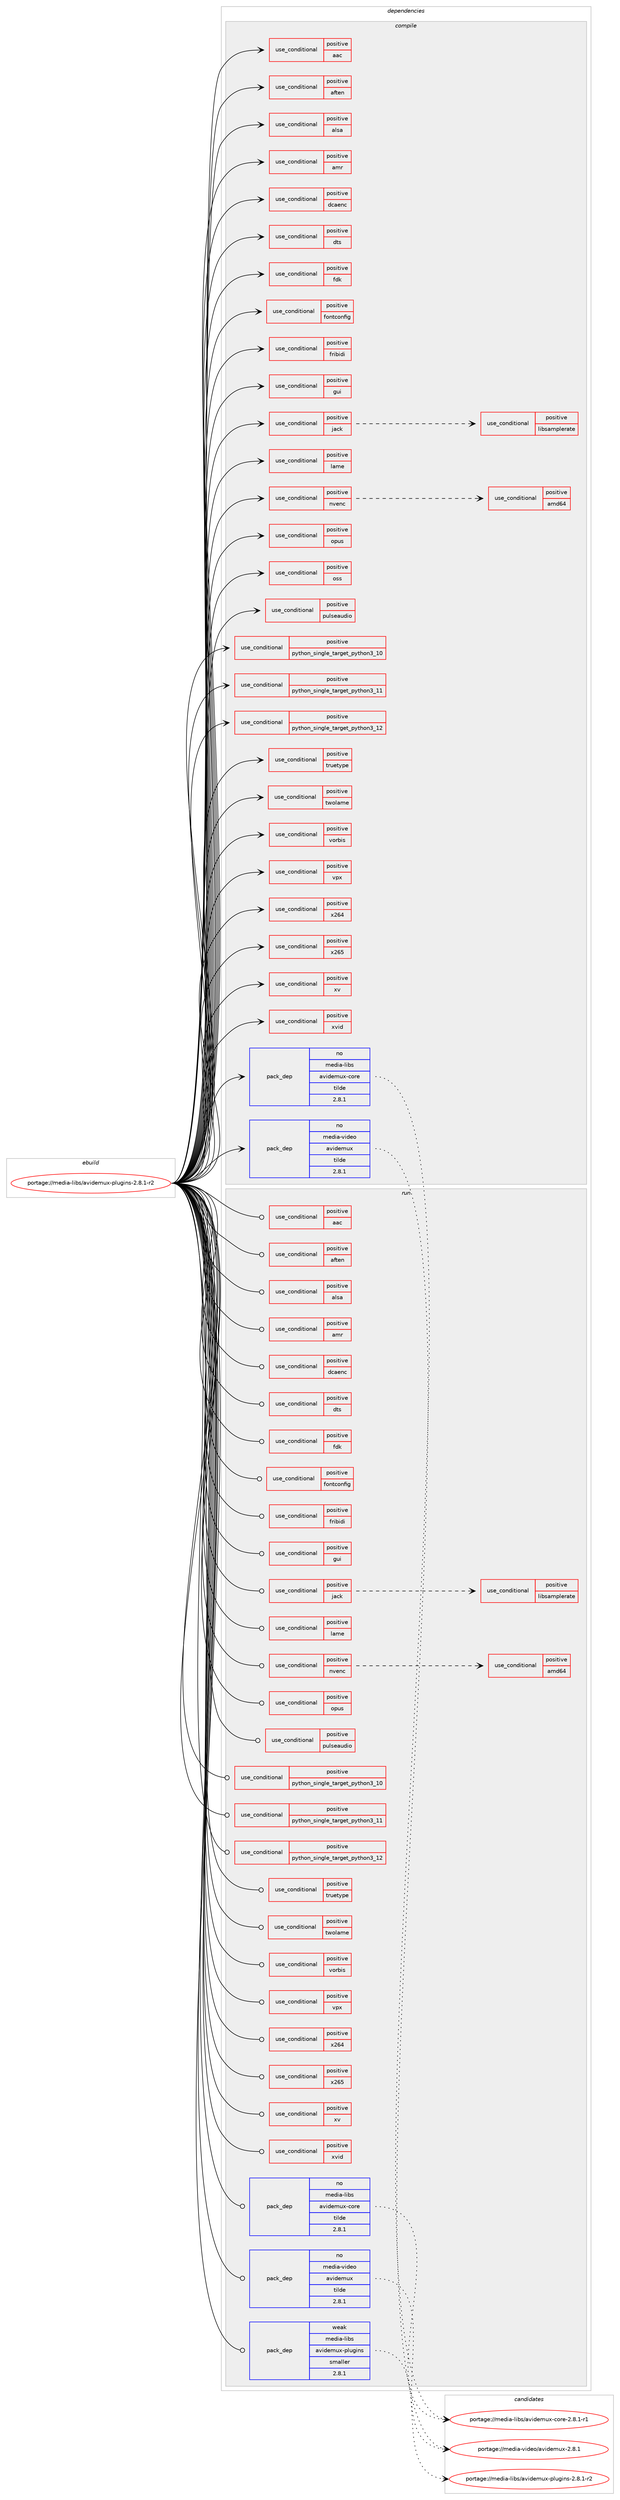 digraph prolog {

# *************
# Graph options
# *************

newrank=true;
concentrate=true;
compound=true;
graph [rankdir=LR,fontname=Helvetica,fontsize=10,ranksep=1.5];#, ranksep=2.5, nodesep=0.2];
edge  [arrowhead=vee];
node  [fontname=Helvetica,fontsize=10];

# **********
# The ebuild
# **********

subgraph cluster_leftcol {
color=gray;
rank=same;
label=<<i>ebuild</i>>;
id [label="portage://media-libs/avidemux-plugins-2.8.1-r2", color=red, width=4, href="../media-libs/avidemux-plugins-2.8.1-r2.svg"];
}

# ****************
# The dependencies
# ****************

subgraph cluster_midcol {
color=gray;
label=<<i>dependencies</i>>;
subgraph cluster_compile {
fillcolor="#eeeeee";
style=filled;
label=<<i>compile</i>>;
subgraph cond72768 {
dependency153736 [label=<<TABLE BORDER="0" CELLBORDER="1" CELLSPACING="0" CELLPADDING="4"><TR><TD ROWSPAN="3" CELLPADDING="10">use_conditional</TD></TR><TR><TD>positive</TD></TR><TR><TD>aac</TD></TR></TABLE>>, shape=none, color=red];
# *** BEGIN UNKNOWN DEPENDENCY TYPE (TODO) ***
# dependency153736 -> package_dependency(portage://media-libs/avidemux-plugins-2.8.1-r2,install,no,media-libs,faac,none,[,,],[],[])
# *** END UNKNOWN DEPENDENCY TYPE (TODO) ***

# *** BEGIN UNKNOWN DEPENDENCY TYPE (TODO) ***
# dependency153736 -> package_dependency(portage://media-libs/avidemux-plugins-2.8.1-r2,install,no,media-libs,faad2,none,[,,],[],[])
# *** END UNKNOWN DEPENDENCY TYPE (TODO) ***

}
id:e -> dependency153736:w [weight=20,style="solid",arrowhead="vee"];
subgraph cond72769 {
dependency153737 [label=<<TABLE BORDER="0" CELLBORDER="1" CELLSPACING="0" CELLPADDING="4"><TR><TD ROWSPAN="3" CELLPADDING="10">use_conditional</TD></TR><TR><TD>positive</TD></TR><TR><TD>aften</TD></TR></TABLE>>, shape=none, color=red];
# *** BEGIN UNKNOWN DEPENDENCY TYPE (TODO) ***
# dependency153737 -> package_dependency(portage://media-libs/avidemux-plugins-2.8.1-r2,install,no,media-libs,aften,none,[,,],[],[])
# *** END UNKNOWN DEPENDENCY TYPE (TODO) ***

}
id:e -> dependency153737:w [weight=20,style="solid",arrowhead="vee"];
subgraph cond72770 {
dependency153738 [label=<<TABLE BORDER="0" CELLBORDER="1" CELLSPACING="0" CELLPADDING="4"><TR><TD ROWSPAN="3" CELLPADDING="10">use_conditional</TD></TR><TR><TD>positive</TD></TR><TR><TD>alsa</TD></TR></TABLE>>, shape=none, color=red];
# *** BEGIN UNKNOWN DEPENDENCY TYPE (TODO) ***
# dependency153738 -> package_dependency(portage://media-libs/avidemux-plugins-2.8.1-r2,install,no,media-libs,alsa-lib,none,[,,],[],[])
# *** END UNKNOWN DEPENDENCY TYPE (TODO) ***

}
id:e -> dependency153738:w [weight=20,style="solid",arrowhead="vee"];
subgraph cond72771 {
dependency153739 [label=<<TABLE BORDER="0" CELLBORDER="1" CELLSPACING="0" CELLPADDING="4"><TR><TD ROWSPAN="3" CELLPADDING="10">use_conditional</TD></TR><TR><TD>positive</TD></TR><TR><TD>amr</TD></TR></TABLE>>, shape=none, color=red];
# *** BEGIN UNKNOWN DEPENDENCY TYPE (TODO) ***
# dependency153739 -> package_dependency(portage://media-libs/avidemux-plugins-2.8.1-r2,install,no,media-libs,opencore-amr,none,[,,],[],[])
# *** END UNKNOWN DEPENDENCY TYPE (TODO) ***

}
id:e -> dependency153739:w [weight=20,style="solid",arrowhead="vee"];
subgraph cond72772 {
dependency153740 [label=<<TABLE BORDER="0" CELLBORDER="1" CELLSPACING="0" CELLPADDING="4"><TR><TD ROWSPAN="3" CELLPADDING="10">use_conditional</TD></TR><TR><TD>positive</TD></TR><TR><TD>dcaenc</TD></TR></TABLE>>, shape=none, color=red];
# *** BEGIN UNKNOWN DEPENDENCY TYPE (TODO) ***
# dependency153740 -> package_dependency(portage://media-libs/avidemux-plugins-2.8.1-r2,install,no,media-sound,dcaenc,none,[,,],[],[])
# *** END UNKNOWN DEPENDENCY TYPE (TODO) ***

}
id:e -> dependency153740:w [weight=20,style="solid",arrowhead="vee"];
subgraph cond72773 {
dependency153741 [label=<<TABLE BORDER="0" CELLBORDER="1" CELLSPACING="0" CELLPADDING="4"><TR><TD ROWSPAN="3" CELLPADDING="10">use_conditional</TD></TR><TR><TD>positive</TD></TR><TR><TD>dts</TD></TR></TABLE>>, shape=none, color=red];
# *** BEGIN UNKNOWN DEPENDENCY TYPE (TODO) ***
# dependency153741 -> package_dependency(portage://media-libs/avidemux-plugins-2.8.1-r2,install,no,media-libs,libdca,none,[,,],[],[])
# *** END UNKNOWN DEPENDENCY TYPE (TODO) ***

}
id:e -> dependency153741:w [weight=20,style="solid",arrowhead="vee"];
subgraph cond72774 {
dependency153742 [label=<<TABLE BORDER="0" CELLBORDER="1" CELLSPACING="0" CELLPADDING="4"><TR><TD ROWSPAN="3" CELLPADDING="10">use_conditional</TD></TR><TR><TD>positive</TD></TR><TR><TD>fdk</TD></TR></TABLE>>, shape=none, color=red];
# *** BEGIN UNKNOWN DEPENDENCY TYPE (TODO) ***
# dependency153742 -> package_dependency(portage://media-libs/avidemux-plugins-2.8.1-r2,install,no,media-libs,fdk-aac,none,[,,],[slot(0),equal],[])
# *** END UNKNOWN DEPENDENCY TYPE (TODO) ***

}
id:e -> dependency153742:w [weight=20,style="solid",arrowhead="vee"];
subgraph cond72775 {
dependency153743 [label=<<TABLE BORDER="0" CELLBORDER="1" CELLSPACING="0" CELLPADDING="4"><TR><TD ROWSPAN="3" CELLPADDING="10">use_conditional</TD></TR><TR><TD>positive</TD></TR><TR><TD>fontconfig</TD></TR></TABLE>>, shape=none, color=red];
# *** BEGIN UNKNOWN DEPENDENCY TYPE (TODO) ***
# dependency153743 -> package_dependency(portage://media-libs/avidemux-plugins-2.8.1-r2,install,no,media-libs,fontconfig,none,[,,],[slot(1.0)],[])
# *** END UNKNOWN DEPENDENCY TYPE (TODO) ***

}
id:e -> dependency153743:w [weight=20,style="solid",arrowhead="vee"];
subgraph cond72776 {
dependency153744 [label=<<TABLE BORDER="0" CELLBORDER="1" CELLSPACING="0" CELLPADDING="4"><TR><TD ROWSPAN="3" CELLPADDING="10">use_conditional</TD></TR><TR><TD>positive</TD></TR><TR><TD>fribidi</TD></TR></TABLE>>, shape=none, color=red];
# *** BEGIN UNKNOWN DEPENDENCY TYPE (TODO) ***
# dependency153744 -> package_dependency(portage://media-libs/avidemux-plugins-2.8.1-r2,install,no,dev-libs,fribidi,none,[,,],[],[])
# *** END UNKNOWN DEPENDENCY TYPE (TODO) ***

}
id:e -> dependency153744:w [weight=20,style="solid",arrowhead="vee"];
subgraph cond72777 {
dependency153745 [label=<<TABLE BORDER="0" CELLBORDER="1" CELLSPACING="0" CELLPADDING="4"><TR><TD ROWSPAN="3" CELLPADDING="10">use_conditional</TD></TR><TR><TD>positive</TD></TR><TR><TD>gui</TD></TR></TABLE>>, shape=none, color=red];
# *** BEGIN UNKNOWN DEPENDENCY TYPE (TODO) ***
# dependency153745 -> package_dependency(portage://media-libs/avidemux-plugins-2.8.1-r2,install,no,dev-qt,qtcore,none,[,,],[slot(5)],[])
# *** END UNKNOWN DEPENDENCY TYPE (TODO) ***

# *** BEGIN UNKNOWN DEPENDENCY TYPE (TODO) ***
# dependency153745 -> package_dependency(portage://media-libs/avidemux-plugins-2.8.1-r2,install,no,dev-qt,qtgui,none,[,,],[slot(5)],[])
# *** END UNKNOWN DEPENDENCY TYPE (TODO) ***

# *** BEGIN UNKNOWN DEPENDENCY TYPE (TODO) ***
# dependency153745 -> package_dependency(portage://media-libs/avidemux-plugins-2.8.1-r2,install,no,dev-qt,qtwidgets,none,[,,],[slot(5)],[])
# *** END UNKNOWN DEPENDENCY TYPE (TODO) ***

}
id:e -> dependency153745:w [weight=20,style="solid",arrowhead="vee"];
subgraph cond72778 {
dependency153746 [label=<<TABLE BORDER="0" CELLBORDER="1" CELLSPACING="0" CELLPADDING="4"><TR><TD ROWSPAN="3" CELLPADDING="10">use_conditional</TD></TR><TR><TD>positive</TD></TR><TR><TD>jack</TD></TR></TABLE>>, shape=none, color=red];
# *** BEGIN UNKNOWN DEPENDENCY TYPE (TODO) ***
# dependency153746 -> package_dependency(portage://media-libs/avidemux-plugins-2.8.1-r2,install,no,virtual,jack,none,[,,],[],[])
# *** END UNKNOWN DEPENDENCY TYPE (TODO) ***

subgraph cond72779 {
dependency153747 [label=<<TABLE BORDER="0" CELLBORDER="1" CELLSPACING="0" CELLPADDING="4"><TR><TD ROWSPAN="3" CELLPADDING="10">use_conditional</TD></TR><TR><TD>positive</TD></TR><TR><TD>libsamplerate</TD></TR></TABLE>>, shape=none, color=red];
# *** BEGIN UNKNOWN DEPENDENCY TYPE (TODO) ***
# dependency153747 -> package_dependency(portage://media-libs/avidemux-plugins-2.8.1-r2,install,no,media-libs,libsamplerate,none,[,,],[],[])
# *** END UNKNOWN DEPENDENCY TYPE (TODO) ***

}
dependency153746:e -> dependency153747:w [weight=20,style="dashed",arrowhead="vee"];
}
id:e -> dependency153746:w [weight=20,style="solid",arrowhead="vee"];
subgraph cond72780 {
dependency153748 [label=<<TABLE BORDER="0" CELLBORDER="1" CELLSPACING="0" CELLPADDING="4"><TR><TD ROWSPAN="3" CELLPADDING="10">use_conditional</TD></TR><TR><TD>positive</TD></TR><TR><TD>lame</TD></TR></TABLE>>, shape=none, color=red];
# *** BEGIN UNKNOWN DEPENDENCY TYPE (TODO) ***
# dependency153748 -> package_dependency(portage://media-libs/avidemux-plugins-2.8.1-r2,install,no,media-sound,lame,none,[,,],[],[])
# *** END UNKNOWN DEPENDENCY TYPE (TODO) ***

}
id:e -> dependency153748:w [weight=20,style="solid",arrowhead="vee"];
subgraph cond72781 {
dependency153749 [label=<<TABLE BORDER="0" CELLBORDER="1" CELLSPACING="0" CELLPADDING="4"><TR><TD ROWSPAN="3" CELLPADDING="10">use_conditional</TD></TR><TR><TD>positive</TD></TR><TR><TD>nvenc</TD></TR></TABLE>>, shape=none, color=red];
subgraph cond72782 {
dependency153750 [label=<<TABLE BORDER="0" CELLBORDER="1" CELLSPACING="0" CELLPADDING="4"><TR><TD ROWSPAN="3" CELLPADDING="10">use_conditional</TD></TR><TR><TD>positive</TD></TR><TR><TD>amd64</TD></TR></TABLE>>, shape=none, color=red];
# *** BEGIN UNKNOWN DEPENDENCY TYPE (TODO) ***
# dependency153750 -> package_dependency(portage://media-libs/avidemux-plugins-2.8.1-r2,install,no,media-libs,nv-codec-headers,none,[,,],[],[])
# *** END UNKNOWN DEPENDENCY TYPE (TODO) ***

}
dependency153749:e -> dependency153750:w [weight=20,style="dashed",arrowhead="vee"];
}
id:e -> dependency153749:w [weight=20,style="solid",arrowhead="vee"];
subgraph cond72783 {
dependency153751 [label=<<TABLE BORDER="0" CELLBORDER="1" CELLSPACING="0" CELLPADDING="4"><TR><TD ROWSPAN="3" CELLPADDING="10">use_conditional</TD></TR><TR><TD>positive</TD></TR><TR><TD>opus</TD></TR></TABLE>>, shape=none, color=red];
# *** BEGIN UNKNOWN DEPENDENCY TYPE (TODO) ***
# dependency153751 -> package_dependency(portage://media-libs/avidemux-plugins-2.8.1-r2,install,no,media-libs,opus,none,[,,],[],[])
# *** END UNKNOWN DEPENDENCY TYPE (TODO) ***

}
id:e -> dependency153751:w [weight=20,style="solid",arrowhead="vee"];
subgraph cond72784 {
dependency153752 [label=<<TABLE BORDER="0" CELLBORDER="1" CELLSPACING="0" CELLPADDING="4"><TR><TD ROWSPAN="3" CELLPADDING="10">use_conditional</TD></TR><TR><TD>positive</TD></TR><TR><TD>oss</TD></TR></TABLE>>, shape=none, color=red];
# *** BEGIN UNKNOWN DEPENDENCY TYPE (TODO) ***
# dependency153752 -> package_dependency(portage://media-libs/avidemux-plugins-2.8.1-r2,install,no,virtual,os-headers,none,[,,],[],[])
# *** END UNKNOWN DEPENDENCY TYPE (TODO) ***

}
id:e -> dependency153752:w [weight=20,style="solid",arrowhead="vee"];
subgraph cond72785 {
dependency153753 [label=<<TABLE BORDER="0" CELLBORDER="1" CELLSPACING="0" CELLPADDING="4"><TR><TD ROWSPAN="3" CELLPADDING="10">use_conditional</TD></TR><TR><TD>positive</TD></TR><TR><TD>pulseaudio</TD></TR></TABLE>>, shape=none, color=red];
# *** BEGIN UNKNOWN DEPENDENCY TYPE (TODO) ***
# dependency153753 -> package_dependency(portage://media-libs/avidemux-plugins-2.8.1-r2,install,no,media-libs,libpulse,none,[,,],[],[])
# *** END UNKNOWN DEPENDENCY TYPE (TODO) ***

}
id:e -> dependency153753:w [weight=20,style="solid",arrowhead="vee"];
subgraph cond72786 {
dependency153754 [label=<<TABLE BORDER="0" CELLBORDER="1" CELLSPACING="0" CELLPADDING="4"><TR><TD ROWSPAN="3" CELLPADDING="10">use_conditional</TD></TR><TR><TD>positive</TD></TR><TR><TD>python_single_target_python3_10</TD></TR></TABLE>>, shape=none, color=red];
# *** BEGIN UNKNOWN DEPENDENCY TYPE (TODO) ***
# dependency153754 -> package_dependency(portage://media-libs/avidemux-plugins-2.8.1-r2,install,no,dev-lang,python,none,[,,],[slot(3.10)],[])
# *** END UNKNOWN DEPENDENCY TYPE (TODO) ***

}
id:e -> dependency153754:w [weight=20,style="solid",arrowhead="vee"];
subgraph cond72787 {
dependency153755 [label=<<TABLE BORDER="0" CELLBORDER="1" CELLSPACING="0" CELLPADDING="4"><TR><TD ROWSPAN="3" CELLPADDING="10">use_conditional</TD></TR><TR><TD>positive</TD></TR><TR><TD>python_single_target_python3_11</TD></TR></TABLE>>, shape=none, color=red];
# *** BEGIN UNKNOWN DEPENDENCY TYPE (TODO) ***
# dependency153755 -> package_dependency(portage://media-libs/avidemux-plugins-2.8.1-r2,install,no,dev-lang,python,none,[,,],[slot(3.11)],[])
# *** END UNKNOWN DEPENDENCY TYPE (TODO) ***

}
id:e -> dependency153755:w [weight=20,style="solid",arrowhead="vee"];
subgraph cond72788 {
dependency153756 [label=<<TABLE BORDER="0" CELLBORDER="1" CELLSPACING="0" CELLPADDING="4"><TR><TD ROWSPAN="3" CELLPADDING="10">use_conditional</TD></TR><TR><TD>positive</TD></TR><TR><TD>python_single_target_python3_12</TD></TR></TABLE>>, shape=none, color=red];
# *** BEGIN UNKNOWN DEPENDENCY TYPE (TODO) ***
# dependency153756 -> package_dependency(portage://media-libs/avidemux-plugins-2.8.1-r2,install,no,dev-lang,python,none,[,,],[slot(3.12)],[])
# *** END UNKNOWN DEPENDENCY TYPE (TODO) ***

}
id:e -> dependency153756:w [weight=20,style="solid",arrowhead="vee"];
subgraph cond72789 {
dependency153757 [label=<<TABLE BORDER="0" CELLBORDER="1" CELLSPACING="0" CELLPADDING="4"><TR><TD ROWSPAN="3" CELLPADDING="10">use_conditional</TD></TR><TR><TD>positive</TD></TR><TR><TD>truetype</TD></TR></TABLE>>, shape=none, color=red];
# *** BEGIN UNKNOWN DEPENDENCY TYPE (TODO) ***
# dependency153757 -> package_dependency(portage://media-libs/avidemux-plugins-2.8.1-r2,install,no,media-libs,freetype,none,[,,],[slot(2)],[])
# *** END UNKNOWN DEPENDENCY TYPE (TODO) ***

}
id:e -> dependency153757:w [weight=20,style="solid",arrowhead="vee"];
subgraph cond72790 {
dependency153758 [label=<<TABLE BORDER="0" CELLBORDER="1" CELLSPACING="0" CELLPADDING="4"><TR><TD ROWSPAN="3" CELLPADDING="10">use_conditional</TD></TR><TR><TD>positive</TD></TR><TR><TD>twolame</TD></TR></TABLE>>, shape=none, color=red];
# *** BEGIN UNKNOWN DEPENDENCY TYPE (TODO) ***
# dependency153758 -> package_dependency(portage://media-libs/avidemux-plugins-2.8.1-r2,install,no,media-sound,twolame,none,[,,],[],[])
# *** END UNKNOWN DEPENDENCY TYPE (TODO) ***

}
id:e -> dependency153758:w [weight=20,style="solid",arrowhead="vee"];
subgraph cond72791 {
dependency153759 [label=<<TABLE BORDER="0" CELLBORDER="1" CELLSPACING="0" CELLPADDING="4"><TR><TD ROWSPAN="3" CELLPADDING="10">use_conditional</TD></TR><TR><TD>positive</TD></TR><TR><TD>vorbis</TD></TR></TABLE>>, shape=none, color=red];
# *** BEGIN UNKNOWN DEPENDENCY TYPE (TODO) ***
# dependency153759 -> package_dependency(portage://media-libs/avidemux-plugins-2.8.1-r2,install,no,media-libs,libvorbis,none,[,,],[],[])
# *** END UNKNOWN DEPENDENCY TYPE (TODO) ***

}
id:e -> dependency153759:w [weight=20,style="solid",arrowhead="vee"];
subgraph cond72792 {
dependency153760 [label=<<TABLE BORDER="0" CELLBORDER="1" CELLSPACING="0" CELLPADDING="4"><TR><TD ROWSPAN="3" CELLPADDING="10">use_conditional</TD></TR><TR><TD>positive</TD></TR><TR><TD>vpx</TD></TR></TABLE>>, shape=none, color=red];
# *** BEGIN UNKNOWN DEPENDENCY TYPE (TODO) ***
# dependency153760 -> package_dependency(portage://media-libs/avidemux-plugins-2.8.1-r2,install,no,media-libs,libvpx,none,[,,],[slot(0),equal],[])
# *** END UNKNOWN DEPENDENCY TYPE (TODO) ***

}
id:e -> dependency153760:w [weight=20,style="solid",arrowhead="vee"];
subgraph cond72793 {
dependency153761 [label=<<TABLE BORDER="0" CELLBORDER="1" CELLSPACING="0" CELLPADDING="4"><TR><TD ROWSPAN="3" CELLPADDING="10">use_conditional</TD></TR><TR><TD>positive</TD></TR><TR><TD>x264</TD></TR></TABLE>>, shape=none, color=red];
# *** BEGIN UNKNOWN DEPENDENCY TYPE (TODO) ***
# dependency153761 -> package_dependency(portage://media-libs/avidemux-plugins-2.8.1-r2,install,no,media-libs,x264,none,[,,],[slot(0),equal],[])
# *** END UNKNOWN DEPENDENCY TYPE (TODO) ***

}
id:e -> dependency153761:w [weight=20,style="solid",arrowhead="vee"];
subgraph cond72794 {
dependency153762 [label=<<TABLE BORDER="0" CELLBORDER="1" CELLSPACING="0" CELLPADDING="4"><TR><TD ROWSPAN="3" CELLPADDING="10">use_conditional</TD></TR><TR><TD>positive</TD></TR><TR><TD>x265</TD></TR></TABLE>>, shape=none, color=red];
# *** BEGIN UNKNOWN DEPENDENCY TYPE (TODO) ***
# dependency153762 -> package_dependency(portage://media-libs/avidemux-plugins-2.8.1-r2,install,no,media-libs,x265,none,[,,],[slot(0),equal],[])
# *** END UNKNOWN DEPENDENCY TYPE (TODO) ***

}
id:e -> dependency153762:w [weight=20,style="solid",arrowhead="vee"];
subgraph cond72795 {
dependency153763 [label=<<TABLE BORDER="0" CELLBORDER="1" CELLSPACING="0" CELLPADDING="4"><TR><TD ROWSPAN="3" CELLPADDING="10">use_conditional</TD></TR><TR><TD>positive</TD></TR><TR><TD>xv</TD></TR></TABLE>>, shape=none, color=red];
# *** BEGIN UNKNOWN DEPENDENCY TYPE (TODO) ***
# dependency153763 -> package_dependency(portage://media-libs/avidemux-plugins-2.8.1-r2,install,no,x11-libs,libX11,none,[,,],[],[])
# *** END UNKNOWN DEPENDENCY TYPE (TODO) ***

# *** BEGIN UNKNOWN DEPENDENCY TYPE (TODO) ***
# dependency153763 -> package_dependency(portage://media-libs/avidemux-plugins-2.8.1-r2,install,no,x11-libs,libXext,none,[,,],[],[])
# *** END UNKNOWN DEPENDENCY TYPE (TODO) ***

# *** BEGIN UNKNOWN DEPENDENCY TYPE (TODO) ***
# dependency153763 -> package_dependency(portage://media-libs/avidemux-plugins-2.8.1-r2,install,no,x11-libs,libXv,none,[,,],[],[])
# *** END UNKNOWN DEPENDENCY TYPE (TODO) ***

}
id:e -> dependency153763:w [weight=20,style="solid",arrowhead="vee"];
subgraph cond72796 {
dependency153764 [label=<<TABLE BORDER="0" CELLBORDER="1" CELLSPACING="0" CELLPADDING="4"><TR><TD ROWSPAN="3" CELLPADDING="10">use_conditional</TD></TR><TR><TD>positive</TD></TR><TR><TD>xvid</TD></TR></TABLE>>, shape=none, color=red];
# *** BEGIN UNKNOWN DEPENDENCY TYPE (TODO) ***
# dependency153764 -> package_dependency(portage://media-libs/avidemux-plugins-2.8.1-r2,install,no,media-libs,xvid,none,[,,],[],[])
# *** END UNKNOWN DEPENDENCY TYPE (TODO) ***

}
id:e -> dependency153764:w [weight=20,style="solid",arrowhead="vee"];
# *** BEGIN UNKNOWN DEPENDENCY TYPE (TODO) ***
# id -> package_dependency(portage://media-libs/avidemux-plugins-2.8.1-r2,install,no,dev-libs,libxml2,none,[,,],[slot(2)],[])
# *** END UNKNOWN DEPENDENCY TYPE (TODO) ***

# *** BEGIN UNKNOWN DEPENDENCY TYPE (TODO) ***
# id -> package_dependency(portage://media-libs/avidemux-plugins-2.8.1-r2,install,no,media-libs,a52dec,none,[,,],[],[])
# *** END UNKNOWN DEPENDENCY TYPE (TODO) ***

subgraph pack78662 {
dependency153765 [label=<<TABLE BORDER="0" CELLBORDER="1" CELLSPACING="0" CELLPADDING="4" WIDTH="220"><TR><TD ROWSPAN="6" CELLPADDING="30">pack_dep</TD></TR><TR><TD WIDTH="110">no</TD></TR><TR><TD>media-libs</TD></TR><TR><TD>avidemux-core</TD></TR><TR><TD>tilde</TD></TR><TR><TD>2.8.1</TD></TR></TABLE>>, shape=none, color=blue];
}
id:e -> dependency153765:w [weight=20,style="solid",arrowhead="vee"];
# *** BEGIN UNKNOWN DEPENDENCY TYPE (TODO) ***
# id -> package_dependency(portage://media-libs/avidemux-plugins-2.8.1-r2,install,no,media-libs,libass,none,[,,],[slot(0),equal],[])
# *** END UNKNOWN DEPENDENCY TYPE (TODO) ***

# *** BEGIN UNKNOWN DEPENDENCY TYPE (TODO) ***
# id -> package_dependency(portage://media-libs/avidemux-plugins-2.8.1-r2,install,no,media-libs,libmad,none,[,,],[],[])
# *** END UNKNOWN DEPENDENCY TYPE (TODO) ***

# *** BEGIN UNKNOWN DEPENDENCY TYPE (TODO) ***
# id -> package_dependency(portage://media-libs/avidemux-plugins-2.8.1-r2,install,no,media-libs,libmp4v2,none,[,,],[],[])
# *** END UNKNOWN DEPENDENCY TYPE (TODO) ***

# *** BEGIN UNKNOWN DEPENDENCY TYPE (TODO) ***
# id -> package_dependency(portage://media-libs/avidemux-plugins-2.8.1-r2,install,no,media-libs,libpng,none,[,,],[slot(0),equal],[])
# *** END UNKNOWN DEPENDENCY TYPE (TODO) ***

subgraph pack78663 {
dependency153766 [label=<<TABLE BORDER="0" CELLBORDER="1" CELLSPACING="0" CELLPADDING="4" WIDTH="220"><TR><TD ROWSPAN="6" CELLPADDING="30">pack_dep</TD></TR><TR><TD WIDTH="110">no</TD></TR><TR><TD>media-video</TD></TR><TR><TD>avidemux</TD></TR><TR><TD>tilde</TD></TR><TR><TD>2.8.1</TD></TR></TABLE>>, shape=none, color=blue];
}
id:e -> dependency153766:w [weight=20,style="solid",arrowhead="vee"];
# *** BEGIN UNKNOWN DEPENDENCY TYPE (TODO) ***
# id -> package_dependency(portage://media-libs/avidemux-plugins-2.8.1-r2,install,no,virtual,libiconv,none,[,,],[],[])
# *** END UNKNOWN DEPENDENCY TYPE (TODO) ***

}
subgraph cluster_compileandrun {
fillcolor="#eeeeee";
style=filled;
label=<<i>compile and run</i>>;
}
subgraph cluster_run {
fillcolor="#eeeeee";
style=filled;
label=<<i>run</i>>;
subgraph cond72797 {
dependency153767 [label=<<TABLE BORDER="0" CELLBORDER="1" CELLSPACING="0" CELLPADDING="4"><TR><TD ROWSPAN="3" CELLPADDING="10">use_conditional</TD></TR><TR><TD>positive</TD></TR><TR><TD>aac</TD></TR></TABLE>>, shape=none, color=red];
# *** BEGIN UNKNOWN DEPENDENCY TYPE (TODO) ***
# dependency153767 -> package_dependency(portage://media-libs/avidemux-plugins-2.8.1-r2,run,no,media-libs,faac,none,[,,],[],[])
# *** END UNKNOWN DEPENDENCY TYPE (TODO) ***

# *** BEGIN UNKNOWN DEPENDENCY TYPE (TODO) ***
# dependency153767 -> package_dependency(portage://media-libs/avidemux-plugins-2.8.1-r2,run,no,media-libs,faad2,none,[,,],[],[])
# *** END UNKNOWN DEPENDENCY TYPE (TODO) ***

}
id:e -> dependency153767:w [weight=20,style="solid",arrowhead="odot"];
subgraph cond72798 {
dependency153768 [label=<<TABLE BORDER="0" CELLBORDER="1" CELLSPACING="0" CELLPADDING="4"><TR><TD ROWSPAN="3" CELLPADDING="10">use_conditional</TD></TR><TR><TD>positive</TD></TR><TR><TD>aften</TD></TR></TABLE>>, shape=none, color=red];
# *** BEGIN UNKNOWN DEPENDENCY TYPE (TODO) ***
# dependency153768 -> package_dependency(portage://media-libs/avidemux-plugins-2.8.1-r2,run,no,media-libs,aften,none,[,,],[],[])
# *** END UNKNOWN DEPENDENCY TYPE (TODO) ***

}
id:e -> dependency153768:w [weight=20,style="solid",arrowhead="odot"];
subgraph cond72799 {
dependency153769 [label=<<TABLE BORDER="0" CELLBORDER="1" CELLSPACING="0" CELLPADDING="4"><TR><TD ROWSPAN="3" CELLPADDING="10">use_conditional</TD></TR><TR><TD>positive</TD></TR><TR><TD>alsa</TD></TR></TABLE>>, shape=none, color=red];
# *** BEGIN UNKNOWN DEPENDENCY TYPE (TODO) ***
# dependency153769 -> package_dependency(portage://media-libs/avidemux-plugins-2.8.1-r2,run,no,media-libs,alsa-lib,none,[,,],[],[])
# *** END UNKNOWN DEPENDENCY TYPE (TODO) ***

}
id:e -> dependency153769:w [weight=20,style="solid",arrowhead="odot"];
subgraph cond72800 {
dependency153770 [label=<<TABLE BORDER="0" CELLBORDER="1" CELLSPACING="0" CELLPADDING="4"><TR><TD ROWSPAN="3" CELLPADDING="10">use_conditional</TD></TR><TR><TD>positive</TD></TR><TR><TD>amr</TD></TR></TABLE>>, shape=none, color=red];
# *** BEGIN UNKNOWN DEPENDENCY TYPE (TODO) ***
# dependency153770 -> package_dependency(portage://media-libs/avidemux-plugins-2.8.1-r2,run,no,media-libs,opencore-amr,none,[,,],[],[])
# *** END UNKNOWN DEPENDENCY TYPE (TODO) ***

}
id:e -> dependency153770:w [weight=20,style="solid",arrowhead="odot"];
subgraph cond72801 {
dependency153771 [label=<<TABLE BORDER="0" CELLBORDER="1" CELLSPACING="0" CELLPADDING="4"><TR><TD ROWSPAN="3" CELLPADDING="10">use_conditional</TD></TR><TR><TD>positive</TD></TR><TR><TD>dcaenc</TD></TR></TABLE>>, shape=none, color=red];
# *** BEGIN UNKNOWN DEPENDENCY TYPE (TODO) ***
# dependency153771 -> package_dependency(portage://media-libs/avidemux-plugins-2.8.1-r2,run,no,media-sound,dcaenc,none,[,,],[],[])
# *** END UNKNOWN DEPENDENCY TYPE (TODO) ***

}
id:e -> dependency153771:w [weight=20,style="solid",arrowhead="odot"];
subgraph cond72802 {
dependency153772 [label=<<TABLE BORDER="0" CELLBORDER="1" CELLSPACING="0" CELLPADDING="4"><TR><TD ROWSPAN="3" CELLPADDING="10">use_conditional</TD></TR><TR><TD>positive</TD></TR><TR><TD>dts</TD></TR></TABLE>>, shape=none, color=red];
# *** BEGIN UNKNOWN DEPENDENCY TYPE (TODO) ***
# dependency153772 -> package_dependency(portage://media-libs/avidemux-plugins-2.8.1-r2,run,no,media-libs,libdca,none,[,,],[],[])
# *** END UNKNOWN DEPENDENCY TYPE (TODO) ***

}
id:e -> dependency153772:w [weight=20,style="solid",arrowhead="odot"];
subgraph cond72803 {
dependency153773 [label=<<TABLE BORDER="0" CELLBORDER="1" CELLSPACING="0" CELLPADDING="4"><TR><TD ROWSPAN="3" CELLPADDING="10">use_conditional</TD></TR><TR><TD>positive</TD></TR><TR><TD>fdk</TD></TR></TABLE>>, shape=none, color=red];
# *** BEGIN UNKNOWN DEPENDENCY TYPE (TODO) ***
# dependency153773 -> package_dependency(portage://media-libs/avidemux-plugins-2.8.1-r2,run,no,media-libs,fdk-aac,none,[,,],[slot(0),equal],[])
# *** END UNKNOWN DEPENDENCY TYPE (TODO) ***

}
id:e -> dependency153773:w [weight=20,style="solid",arrowhead="odot"];
subgraph cond72804 {
dependency153774 [label=<<TABLE BORDER="0" CELLBORDER="1" CELLSPACING="0" CELLPADDING="4"><TR><TD ROWSPAN="3" CELLPADDING="10">use_conditional</TD></TR><TR><TD>positive</TD></TR><TR><TD>fontconfig</TD></TR></TABLE>>, shape=none, color=red];
# *** BEGIN UNKNOWN DEPENDENCY TYPE (TODO) ***
# dependency153774 -> package_dependency(portage://media-libs/avidemux-plugins-2.8.1-r2,run,no,media-libs,fontconfig,none,[,,],[slot(1.0)],[])
# *** END UNKNOWN DEPENDENCY TYPE (TODO) ***

}
id:e -> dependency153774:w [weight=20,style="solid",arrowhead="odot"];
subgraph cond72805 {
dependency153775 [label=<<TABLE BORDER="0" CELLBORDER="1" CELLSPACING="0" CELLPADDING="4"><TR><TD ROWSPAN="3" CELLPADDING="10">use_conditional</TD></TR><TR><TD>positive</TD></TR><TR><TD>fribidi</TD></TR></TABLE>>, shape=none, color=red];
# *** BEGIN UNKNOWN DEPENDENCY TYPE (TODO) ***
# dependency153775 -> package_dependency(portage://media-libs/avidemux-plugins-2.8.1-r2,run,no,dev-libs,fribidi,none,[,,],[],[])
# *** END UNKNOWN DEPENDENCY TYPE (TODO) ***

}
id:e -> dependency153775:w [weight=20,style="solid",arrowhead="odot"];
subgraph cond72806 {
dependency153776 [label=<<TABLE BORDER="0" CELLBORDER="1" CELLSPACING="0" CELLPADDING="4"><TR><TD ROWSPAN="3" CELLPADDING="10">use_conditional</TD></TR><TR><TD>positive</TD></TR><TR><TD>gui</TD></TR></TABLE>>, shape=none, color=red];
# *** BEGIN UNKNOWN DEPENDENCY TYPE (TODO) ***
# dependency153776 -> package_dependency(portage://media-libs/avidemux-plugins-2.8.1-r2,run,no,dev-qt,qtcore,none,[,,],[slot(5)],[])
# *** END UNKNOWN DEPENDENCY TYPE (TODO) ***

# *** BEGIN UNKNOWN DEPENDENCY TYPE (TODO) ***
# dependency153776 -> package_dependency(portage://media-libs/avidemux-plugins-2.8.1-r2,run,no,dev-qt,qtgui,none,[,,],[slot(5)],[])
# *** END UNKNOWN DEPENDENCY TYPE (TODO) ***

# *** BEGIN UNKNOWN DEPENDENCY TYPE (TODO) ***
# dependency153776 -> package_dependency(portage://media-libs/avidemux-plugins-2.8.1-r2,run,no,dev-qt,qtwidgets,none,[,,],[slot(5)],[])
# *** END UNKNOWN DEPENDENCY TYPE (TODO) ***

}
id:e -> dependency153776:w [weight=20,style="solid",arrowhead="odot"];
subgraph cond72807 {
dependency153777 [label=<<TABLE BORDER="0" CELLBORDER="1" CELLSPACING="0" CELLPADDING="4"><TR><TD ROWSPAN="3" CELLPADDING="10">use_conditional</TD></TR><TR><TD>positive</TD></TR><TR><TD>jack</TD></TR></TABLE>>, shape=none, color=red];
# *** BEGIN UNKNOWN DEPENDENCY TYPE (TODO) ***
# dependency153777 -> package_dependency(portage://media-libs/avidemux-plugins-2.8.1-r2,run,no,virtual,jack,none,[,,],[],[])
# *** END UNKNOWN DEPENDENCY TYPE (TODO) ***

subgraph cond72808 {
dependency153778 [label=<<TABLE BORDER="0" CELLBORDER="1" CELLSPACING="0" CELLPADDING="4"><TR><TD ROWSPAN="3" CELLPADDING="10">use_conditional</TD></TR><TR><TD>positive</TD></TR><TR><TD>libsamplerate</TD></TR></TABLE>>, shape=none, color=red];
# *** BEGIN UNKNOWN DEPENDENCY TYPE (TODO) ***
# dependency153778 -> package_dependency(portage://media-libs/avidemux-plugins-2.8.1-r2,run,no,media-libs,libsamplerate,none,[,,],[],[])
# *** END UNKNOWN DEPENDENCY TYPE (TODO) ***

}
dependency153777:e -> dependency153778:w [weight=20,style="dashed",arrowhead="vee"];
}
id:e -> dependency153777:w [weight=20,style="solid",arrowhead="odot"];
subgraph cond72809 {
dependency153779 [label=<<TABLE BORDER="0" CELLBORDER="1" CELLSPACING="0" CELLPADDING="4"><TR><TD ROWSPAN="3" CELLPADDING="10">use_conditional</TD></TR><TR><TD>positive</TD></TR><TR><TD>lame</TD></TR></TABLE>>, shape=none, color=red];
# *** BEGIN UNKNOWN DEPENDENCY TYPE (TODO) ***
# dependency153779 -> package_dependency(portage://media-libs/avidemux-plugins-2.8.1-r2,run,no,media-sound,lame,none,[,,],[],[])
# *** END UNKNOWN DEPENDENCY TYPE (TODO) ***

}
id:e -> dependency153779:w [weight=20,style="solid",arrowhead="odot"];
subgraph cond72810 {
dependency153780 [label=<<TABLE BORDER="0" CELLBORDER="1" CELLSPACING="0" CELLPADDING="4"><TR><TD ROWSPAN="3" CELLPADDING="10">use_conditional</TD></TR><TR><TD>positive</TD></TR><TR><TD>nvenc</TD></TR></TABLE>>, shape=none, color=red];
subgraph cond72811 {
dependency153781 [label=<<TABLE BORDER="0" CELLBORDER="1" CELLSPACING="0" CELLPADDING="4"><TR><TD ROWSPAN="3" CELLPADDING="10">use_conditional</TD></TR><TR><TD>positive</TD></TR><TR><TD>amd64</TD></TR></TABLE>>, shape=none, color=red];
# *** BEGIN UNKNOWN DEPENDENCY TYPE (TODO) ***
# dependency153781 -> package_dependency(portage://media-libs/avidemux-plugins-2.8.1-r2,run,no,media-libs,nv-codec-headers,none,[,,],[],[])
# *** END UNKNOWN DEPENDENCY TYPE (TODO) ***

}
dependency153780:e -> dependency153781:w [weight=20,style="dashed",arrowhead="vee"];
}
id:e -> dependency153780:w [weight=20,style="solid",arrowhead="odot"];
subgraph cond72812 {
dependency153782 [label=<<TABLE BORDER="0" CELLBORDER="1" CELLSPACING="0" CELLPADDING="4"><TR><TD ROWSPAN="3" CELLPADDING="10">use_conditional</TD></TR><TR><TD>positive</TD></TR><TR><TD>opus</TD></TR></TABLE>>, shape=none, color=red];
# *** BEGIN UNKNOWN DEPENDENCY TYPE (TODO) ***
# dependency153782 -> package_dependency(portage://media-libs/avidemux-plugins-2.8.1-r2,run,no,media-libs,opus,none,[,,],[],[])
# *** END UNKNOWN DEPENDENCY TYPE (TODO) ***

}
id:e -> dependency153782:w [weight=20,style="solid",arrowhead="odot"];
subgraph cond72813 {
dependency153783 [label=<<TABLE BORDER="0" CELLBORDER="1" CELLSPACING="0" CELLPADDING="4"><TR><TD ROWSPAN="3" CELLPADDING="10">use_conditional</TD></TR><TR><TD>positive</TD></TR><TR><TD>pulseaudio</TD></TR></TABLE>>, shape=none, color=red];
# *** BEGIN UNKNOWN DEPENDENCY TYPE (TODO) ***
# dependency153783 -> package_dependency(portage://media-libs/avidemux-plugins-2.8.1-r2,run,no,media-libs,libpulse,none,[,,],[],[])
# *** END UNKNOWN DEPENDENCY TYPE (TODO) ***

}
id:e -> dependency153783:w [weight=20,style="solid",arrowhead="odot"];
subgraph cond72814 {
dependency153784 [label=<<TABLE BORDER="0" CELLBORDER="1" CELLSPACING="0" CELLPADDING="4"><TR><TD ROWSPAN="3" CELLPADDING="10">use_conditional</TD></TR><TR><TD>positive</TD></TR><TR><TD>python_single_target_python3_10</TD></TR></TABLE>>, shape=none, color=red];
# *** BEGIN UNKNOWN DEPENDENCY TYPE (TODO) ***
# dependency153784 -> package_dependency(portage://media-libs/avidemux-plugins-2.8.1-r2,run,no,dev-lang,python,none,[,,],[slot(3.10)],[])
# *** END UNKNOWN DEPENDENCY TYPE (TODO) ***

}
id:e -> dependency153784:w [weight=20,style="solid",arrowhead="odot"];
subgraph cond72815 {
dependency153785 [label=<<TABLE BORDER="0" CELLBORDER="1" CELLSPACING="0" CELLPADDING="4"><TR><TD ROWSPAN="3" CELLPADDING="10">use_conditional</TD></TR><TR><TD>positive</TD></TR><TR><TD>python_single_target_python3_11</TD></TR></TABLE>>, shape=none, color=red];
# *** BEGIN UNKNOWN DEPENDENCY TYPE (TODO) ***
# dependency153785 -> package_dependency(portage://media-libs/avidemux-plugins-2.8.1-r2,run,no,dev-lang,python,none,[,,],[slot(3.11)],[])
# *** END UNKNOWN DEPENDENCY TYPE (TODO) ***

}
id:e -> dependency153785:w [weight=20,style="solid",arrowhead="odot"];
subgraph cond72816 {
dependency153786 [label=<<TABLE BORDER="0" CELLBORDER="1" CELLSPACING="0" CELLPADDING="4"><TR><TD ROWSPAN="3" CELLPADDING="10">use_conditional</TD></TR><TR><TD>positive</TD></TR><TR><TD>python_single_target_python3_12</TD></TR></TABLE>>, shape=none, color=red];
# *** BEGIN UNKNOWN DEPENDENCY TYPE (TODO) ***
# dependency153786 -> package_dependency(portage://media-libs/avidemux-plugins-2.8.1-r2,run,no,dev-lang,python,none,[,,],[slot(3.12)],[])
# *** END UNKNOWN DEPENDENCY TYPE (TODO) ***

}
id:e -> dependency153786:w [weight=20,style="solid",arrowhead="odot"];
subgraph cond72817 {
dependency153787 [label=<<TABLE BORDER="0" CELLBORDER="1" CELLSPACING="0" CELLPADDING="4"><TR><TD ROWSPAN="3" CELLPADDING="10">use_conditional</TD></TR><TR><TD>positive</TD></TR><TR><TD>truetype</TD></TR></TABLE>>, shape=none, color=red];
# *** BEGIN UNKNOWN DEPENDENCY TYPE (TODO) ***
# dependency153787 -> package_dependency(portage://media-libs/avidemux-plugins-2.8.1-r2,run,no,media-libs,freetype,none,[,,],[slot(2)],[])
# *** END UNKNOWN DEPENDENCY TYPE (TODO) ***

}
id:e -> dependency153787:w [weight=20,style="solid",arrowhead="odot"];
subgraph cond72818 {
dependency153788 [label=<<TABLE BORDER="0" CELLBORDER="1" CELLSPACING="0" CELLPADDING="4"><TR><TD ROWSPAN="3" CELLPADDING="10">use_conditional</TD></TR><TR><TD>positive</TD></TR><TR><TD>twolame</TD></TR></TABLE>>, shape=none, color=red];
# *** BEGIN UNKNOWN DEPENDENCY TYPE (TODO) ***
# dependency153788 -> package_dependency(portage://media-libs/avidemux-plugins-2.8.1-r2,run,no,media-sound,twolame,none,[,,],[],[])
# *** END UNKNOWN DEPENDENCY TYPE (TODO) ***

}
id:e -> dependency153788:w [weight=20,style="solid",arrowhead="odot"];
subgraph cond72819 {
dependency153789 [label=<<TABLE BORDER="0" CELLBORDER="1" CELLSPACING="0" CELLPADDING="4"><TR><TD ROWSPAN="3" CELLPADDING="10">use_conditional</TD></TR><TR><TD>positive</TD></TR><TR><TD>vorbis</TD></TR></TABLE>>, shape=none, color=red];
# *** BEGIN UNKNOWN DEPENDENCY TYPE (TODO) ***
# dependency153789 -> package_dependency(portage://media-libs/avidemux-plugins-2.8.1-r2,run,no,media-libs,libvorbis,none,[,,],[],[])
# *** END UNKNOWN DEPENDENCY TYPE (TODO) ***

}
id:e -> dependency153789:w [weight=20,style="solid",arrowhead="odot"];
subgraph cond72820 {
dependency153790 [label=<<TABLE BORDER="0" CELLBORDER="1" CELLSPACING="0" CELLPADDING="4"><TR><TD ROWSPAN="3" CELLPADDING="10">use_conditional</TD></TR><TR><TD>positive</TD></TR><TR><TD>vpx</TD></TR></TABLE>>, shape=none, color=red];
# *** BEGIN UNKNOWN DEPENDENCY TYPE (TODO) ***
# dependency153790 -> package_dependency(portage://media-libs/avidemux-plugins-2.8.1-r2,run,no,media-libs,libvpx,none,[,,],[slot(0),equal],[])
# *** END UNKNOWN DEPENDENCY TYPE (TODO) ***

}
id:e -> dependency153790:w [weight=20,style="solid",arrowhead="odot"];
subgraph cond72821 {
dependency153791 [label=<<TABLE BORDER="0" CELLBORDER="1" CELLSPACING="0" CELLPADDING="4"><TR><TD ROWSPAN="3" CELLPADDING="10">use_conditional</TD></TR><TR><TD>positive</TD></TR><TR><TD>x264</TD></TR></TABLE>>, shape=none, color=red];
# *** BEGIN UNKNOWN DEPENDENCY TYPE (TODO) ***
# dependency153791 -> package_dependency(portage://media-libs/avidemux-plugins-2.8.1-r2,run,no,media-libs,x264,none,[,,],[slot(0),equal],[])
# *** END UNKNOWN DEPENDENCY TYPE (TODO) ***

}
id:e -> dependency153791:w [weight=20,style="solid",arrowhead="odot"];
subgraph cond72822 {
dependency153792 [label=<<TABLE BORDER="0" CELLBORDER="1" CELLSPACING="0" CELLPADDING="4"><TR><TD ROWSPAN="3" CELLPADDING="10">use_conditional</TD></TR><TR><TD>positive</TD></TR><TR><TD>x265</TD></TR></TABLE>>, shape=none, color=red];
# *** BEGIN UNKNOWN DEPENDENCY TYPE (TODO) ***
# dependency153792 -> package_dependency(portage://media-libs/avidemux-plugins-2.8.1-r2,run,no,media-libs,x265,none,[,,],[slot(0),equal],[])
# *** END UNKNOWN DEPENDENCY TYPE (TODO) ***

}
id:e -> dependency153792:w [weight=20,style="solid",arrowhead="odot"];
subgraph cond72823 {
dependency153793 [label=<<TABLE BORDER="0" CELLBORDER="1" CELLSPACING="0" CELLPADDING="4"><TR><TD ROWSPAN="3" CELLPADDING="10">use_conditional</TD></TR><TR><TD>positive</TD></TR><TR><TD>xv</TD></TR></TABLE>>, shape=none, color=red];
# *** BEGIN UNKNOWN DEPENDENCY TYPE (TODO) ***
# dependency153793 -> package_dependency(portage://media-libs/avidemux-plugins-2.8.1-r2,run,no,x11-libs,libX11,none,[,,],[],[])
# *** END UNKNOWN DEPENDENCY TYPE (TODO) ***

# *** BEGIN UNKNOWN DEPENDENCY TYPE (TODO) ***
# dependency153793 -> package_dependency(portage://media-libs/avidemux-plugins-2.8.1-r2,run,no,x11-libs,libXext,none,[,,],[],[])
# *** END UNKNOWN DEPENDENCY TYPE (TODO) ***

# *** BEGIN UNKNOWN DEPENDENCY TYPE (TODO) ***
# dependency153793 -> package_dependency(portage://media-libs/avidemux-plugins-2.8.1-r2,run,no,x11-libs,libXv,none,[,,],[],[])
# *** END UNKNOWN DEPENDENCY TYPE (TODO) ***

}
id:e -> dependency153793:w [weight=20,style="solid",arrowhead="odot"];
subgraph cond72824 {
dependency153794 [label=<<TABLE BORDER="0" CELLBORDER="1" CELLSPACING="0" CELLPADDING="4"><TR><TD ROWSPAN="3" CELLPADDING="10">use_conditional</TD></TR><TR><TD>positive</TD></TR><TR><TD>xvid</TD></TR></TABLE>>, shape=none, color=red];
# *** BEGIN UNKNOWN DEPENDENCY TYPE (TODO) ***
# dependency153794 -> package_dependency(portage://media-libs/avidemux-plugins-2.8.1-r2,run,no,media-libs,xvid,none,[,,],[],[])
# *** END UNKNOWN DEPENDENCY TYPE (TODO) ***

}
id:e -> dependency153794:w [weight=20,style="solid",arrowhead="odot"];
# *** BEGIN UNKNOWN DEPENDENCY TYPE (TODO) ***
# id -> package_dependency(portage://media-libs/avidemux-plugins-2.8.1-r2,run,no,dev-libs,libxml2,none,[,,],[slot(2)],[])
# *** END UNKNOWN DEPENDENCY TYPE (TODO) ***

# *** BEGIN UNKNOWN DEPENDENCY TYPE (TODO) ***
# id -> package_dependency(portage://media-libs/avidemux-plugins-2.8.1-r2,run,no,media-libs,a52dec,none,[,,],[],[])
# *** END UNKNOWN DEPENDENCY TYPE (TODO) ***

subgraph pack78664 {
dependency153795 [label=<<TABLE BORDER="0" CELLBORDER="1" CELLSPACING="0" CELLPADDING="4" WIDTH="220"><TR><TD ROWSPAN="6" CELLPADDING="30">pack_dep</TD></TR><TR><TD WIDTH="110">no</TD></TR><TR><TD>media-libs</TD></TR><TR><TD>avidemux-core</TD></TR><TR><TD>tilde</TD></TR><TR><TD>2.8.1</TD></TR></TABLE>>, shape=none, color=blue];
}
id:e -> dependency153795:w [weight=20,style="solid",arrowhead="odot"];
# *** BEGIN UNKNOWN DEPENDENCY TYPE (TODO) ***
# id -> package_dependency(portage://media-libs/avidemux-plugins-2.8.1-r2,run,no,media-libs,libass,none,[,,],[slot(0),equal],[])
# *** END UNKNOWN DEPENDENCY TYPE (TODO) ***

# *** BEGIN UNKNOWN DEPENDENCY TYPE (TODO) ***
# id -> package_dependency(portage://media-libs/avidemux-plugins-2.8.1-r2,run,no,media-libs,libmad,none,[,,],[],[])
# *** END UNKNOWN DEPENDENCY TYPE (TODO) ***

# *** BEGIN UNKNOWN DEPENDENCY TYPE (TODO) ***
# id -> package_dependency(portage://media-libs/avidemux-plugins-2.8.1-r2,run,no,media-libs,libmp4v2,none,[,,],[],[])
# *** END UNKNOWN DEPENDENCY TYPE (TODO) ***

# *** BEGIN UNKNOWN DEPENDENCY TYPE (TODO) ***
# id -> package_dependency(portage://media-libs/avidemux-plugins-2.8.1-r2,run,no,media-libs,libpng,none,[,,],[slot(0),equal],[])
# *** END UNKNOWN DEPENDENCY TYPE (TODO) ***

subgraph pack78665 {
dependency153796 [label=<<TABLE BORDER="0" CELLBORDER="1" CELLSPACING="0" CELLPADDING="4" WIDTH="220"><TR><TD ROWSPAN="6" CELLPADDING="30">pack_dep</TD></TR><TR><TD WIDTH="110">no</TD></TR><TR><TD>media-video</TD></TR><TR><TD>avidemux</TD></TR><TR><TD>tilde</TD></TR><TR><TD>2.8.1</TD></TR></TABLE>>, shape=none, color=blue];
}
id:e -> dependency153796:w [weight=20,style="solid",arrowhead="odot"];
# *** BEGIN UNKNOWN DEPENDENCY TYPE (TODO) ***
# id -> package_dependency(portage://media-libs/avidemux-plugins-2.8.1-r2,run,no,virtual,libiconv,none,[,,],[],[])
# *** END UNKNOWN DEPENDENCY TYPE (TODO) ***

subgraph pack78666 {
dependency153797 [label=<<TABLE BORDER="0" CELLBORDER="1" CELLSPACING="0" CELLPADDING="4" WIDTH="220"><TR><TD ROWSPAN="6" CELLPADDING="30">pack_dep</TD></TR><TR><TD WIDTH="110">weak</TD></TR><TR><TD>media-libs</TD></TR><TR><TD>avidemux-plugins</TD></TR><TR><TD>smaller</TD></TR><TR><TD>2.8.1</TD></TR></TABLE>>, shape=none, color=blue];
}
id:e -> dependency153797:w [weight=20,style="solid",arrowhead="odot"];
}
}

# **************
# The candidates
# **************

subgraph cluster_choices {
rank=same;
color=gray;
label=<<i>candidates</i>>;

subgraph choice78662 {
color=black;
nodesep=1;
choice109101100105974510810598115479711810510010110911712045991111141014550465646494511449 [label="portage://media-libs/avidemux-core-2.8.1-r1", color=red, width=4,href="../media-libs/avidemux-core-2.8.1-r1.svg"];
dependency153765:e -> choice109101100105974510810598115479711810510010110911712045991111141014550465646494511449:w [style=dotted,weight="100"];
}
subgraph choice78663 {
color=black;
nodesep=1;
choice10910110010597451181051001011114797118105100101109117120455046564649 [label="portage://media-video/avidemux-2.8.1", color=red, width=4,href="../media-video/avidemux-2.8.1.svg"];
dependency153766:e -> choice10910110010597451181051001011114797118105100101109117120455046564649:w [style=dotted,weight="100"];
}
subgraph choice78664 {
color=black;
nodesep=1;
choice109101100105974510810598115479711810510010110911712045991111141014550465646494511449 [label="portage://media-libs/avidemux-core-2.8.1-r1", color=red, width=4,href="../media-libs/avidemux-core-2.8.1-r1.svg"];
dependency153795:e -> choice109101100105974510810598115479711810510010110911712045991111141014550465646494511449:w [style=dotted,weight="100"];
}
subgraph choice78665 {
color=black;
nodesep=1;
choice10910110010597451181051001011114797118105100101109117120455046564649 [label="portage://media-video/avidemux-2.8.1", color=red, width=4,href="../media-video/avidemux-2.8.1.svg"];
dependency153796:e -> choice10910110010597451181051001011114797118105100101109117120455046564649:w [style=dotted,weight="100"];
}
subgraph choice78666 {
color=black;
nodesep=1;
choice1091011001059745108105981154797118105100101109117120451121081171031051101154550465646494511450 [label="portage://media-libs/avidemux-plugins-2.8.1-r2", color=red, width=4,href="../media-libs/avidemux-plugins-2.8.1-r2.svg"];
dependency153797:e -> choice1091011001059745108105981154797118105100101109117120451121081171031051101154550465646494511450:w [style=dotted,weight="100"];
}
}

}
